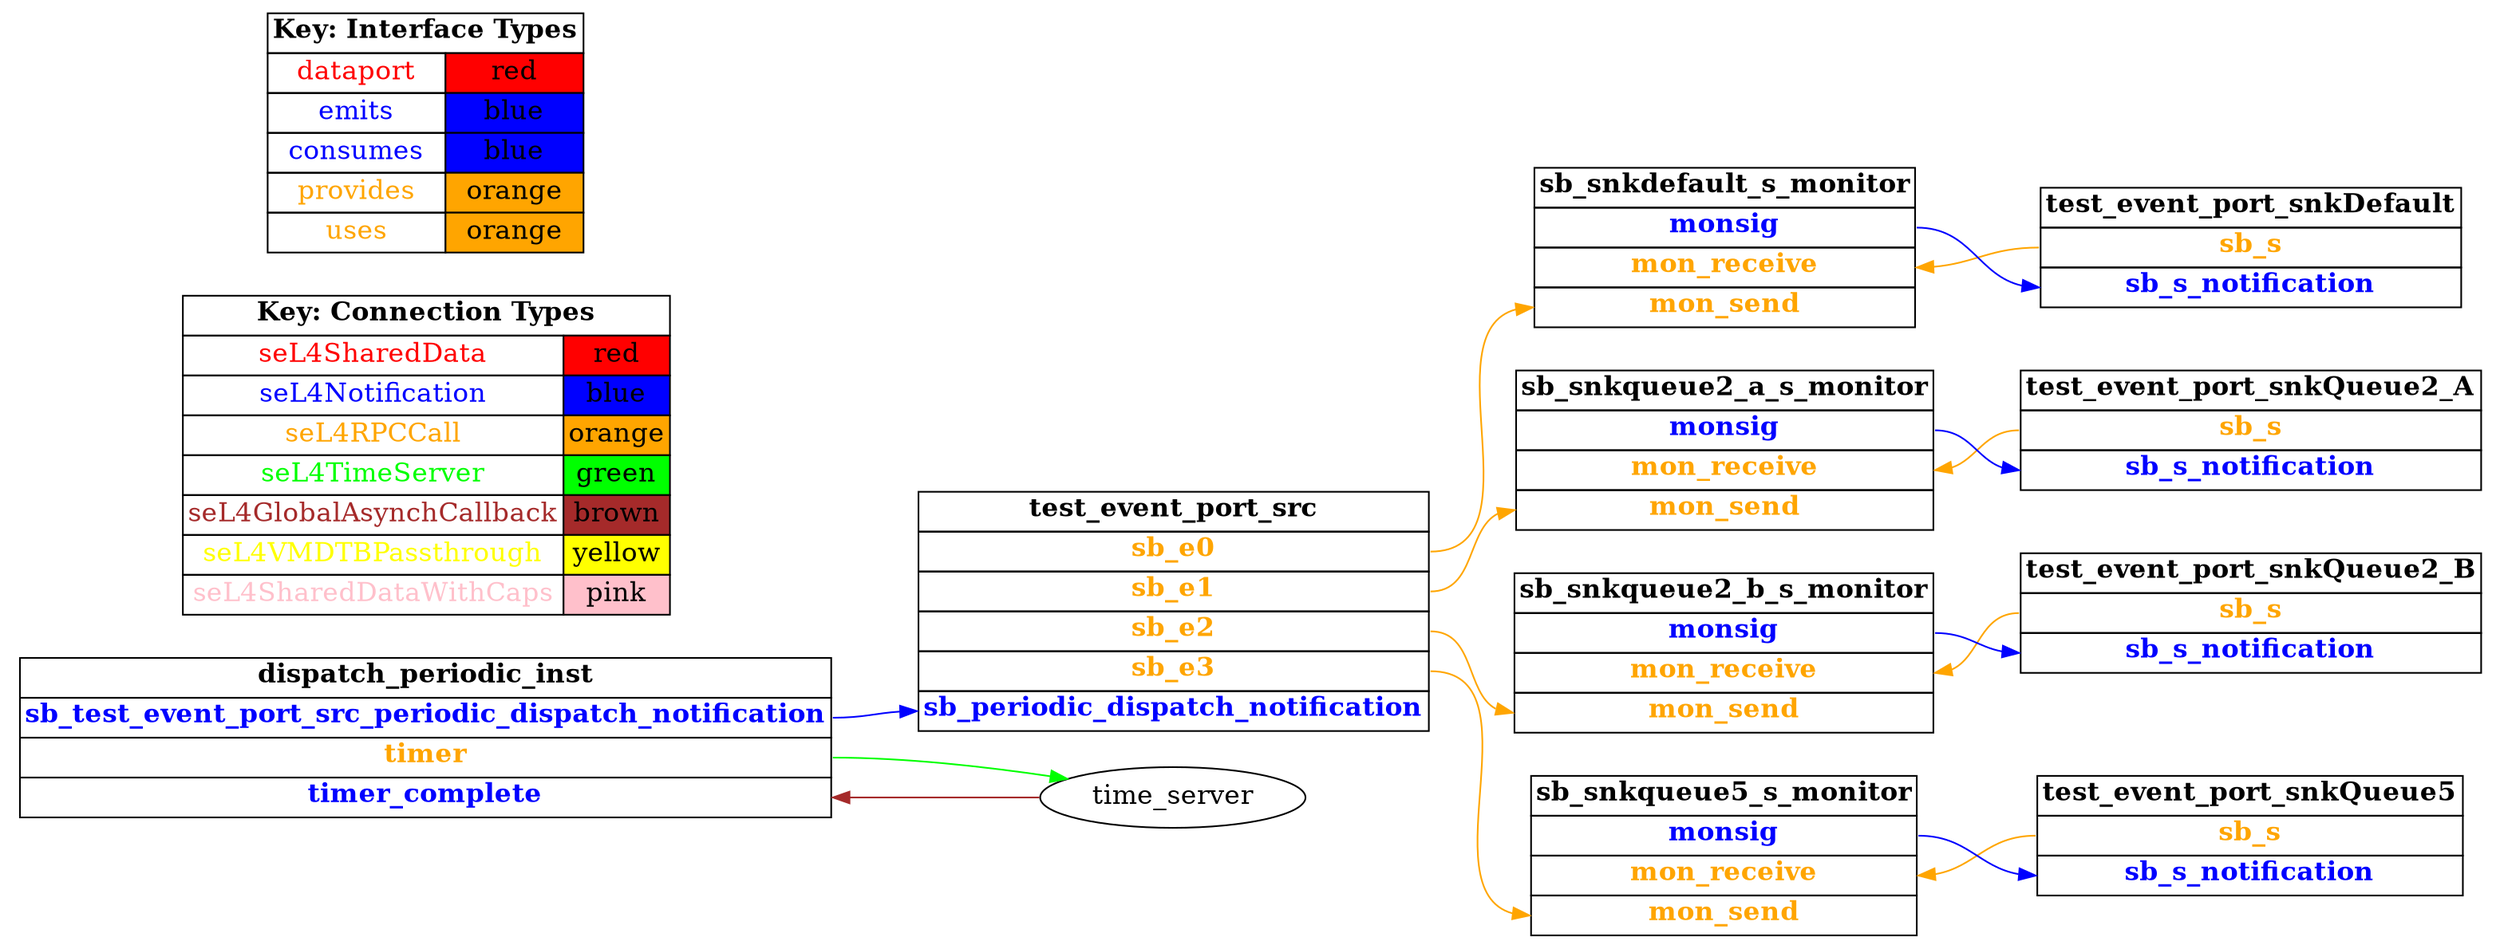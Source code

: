 digraph g {
graph [
  overlap = false,
  rankdir = "LR"
];
node [
  fontsize = "16",
  shape = "ellipse"
];
edge [
];

test_event_port_src [
  label=<
    <TABLE BORDER="0" CELLBORDER="1" CELLSPACING="0">
      <TR><TD><B>test_event_port_src</B></TD></TR>
      <TR><TD PORT="sb_e0"><FONT COLOR="orange"><B>sb_e0</B></FONT></TD></TR>
      <TR><TD PORT="sb_e1"><FONT COLOR="orange"><B>sb_e1</B></FONT></TD></TR>
      <TR><TD PORT="sb_e2"><FONT COLOR="orange"><B>sb_e2</B></FONT></TD></TR>
      <TR><TD PORT="sb_e3"><FONT COLOR="orange"><B>sb_e3</B></FONT></TD></TR>
      <TR><TD PORT="sb_periodic_dispatch_notification"><FONT COLOR="blue"><B>sb_periodic_dispatch_notification</B></FONT></TD></TR>"
    </TABLE>
  >
  shape=plaintext
];

test_event_port_snkDefault [
  label=<
    <TABLE BORDER="0" CELLBORDER="1" CELLSPACING="0">
      <TR><TD><B>test_event_port_snkDefault</B></TD></TR>
      <TR><TD PORT="sb_s"><FONT COLOR="orange"><B>sb_s</B></FONT></TD></TR>
      <TR><TD PORT="sb_s_notification"><FONT COLOR="blue"><B>sb_s_notification</B></FONT></TD></TR>"
    </TABLE>
  >
  shape=plaintext
];

test_event_port_snkQueue2_A [
  label=<
    <TABLE BORDER="0" CELLBORDER="1" CELLSPACING="0">
      <TR><TD><B>test_event_port_snkQueue2_A</B></TD></TR>
      <TR><TD PORT="sb_s"><FONT COLOR="orange"><B>sb_s</B></FONT></TD></TR>
      <TR><TD PORT="sb_s_notification"><FONT COLOR="blue"><B>sb_s_notification</B></FONT></TD></TR>"
    </TABLE>
  >
  shape=plaintext
];

test_event_port_snkQueue2_B [
  label=<
    <TABLE BORDER="0" CELLBORDER="1" CELLSPACING="0">
      <TR><TD><B>test_event_port_snkQueue2_B</B></TD></TR>
      <TR><TD PORT="sb_s"><FONT COLOR="orange"><B>sb_s</B></FONT></TD></TR>
      <TR><TD PORT="sb_s_notification"><FONT COLOR="blue"><B>sb_s_notification</B></FONT></TD></TR>"
    </TABLE>
  >
  shape=plaintext
];

test_event_port_snkQueue5 [
  label=<
    <TABLE BORDER="0" CELLBORDER="1" CELLSPACING="0">
      <TR><TD><B>test_event_port_snkQueue5</B></TD></TR>
      <TR><TD PORT="sb_s"><FONT COLOR="orange"><B>sb_s</B></FONT></TD></TR>
      <TR><TD PORT="sb_s_notification"><FONT COLOR="blue"><B>sb_s_notification</B></FONT></TD></TR>"
    </TABLE>
  >
  shape=plaintext
];

sb_snkdefault_s_monitor [
  label=<
    <TABLE BORDER="0" CELLBORDER="1" CELLSPACING="0">
      <TR><TD><B>sb_snkdefault_s_monitor</B></TD></TR>
      <TR><TD PORT="monsig"><FONT COLOR="blue"><B>monsig</B></FONT></TD></TR>
      <TR><TD PORT="mon_receive"><FONT COLOR="orange"><B>mon_receive</B></FONT></TD></TR>
      <TR><TD PORT="mon_send"><FONT COLOR="orange"><B>mon_send</B></FONT></TD></TR>"
    </TABLE>
  >
  shape=plaintext
];

sb_snkqueue2_a_s_monitor [
  label=<
    <TABLE BORDER="0" CELLBORDER="1" CELLSPACING="0">
      <TR><TD><B>sb_snkqueue2_a_s_monitor</B></TD></TR>
      <TR><TD PORT="monsig"><FONT COLOR="blue"><B>monsig</B></FONT></TD></TR>
      <TR><TD PORT="mon_receive"><FONT COLOR="orange"><B>mon_receive</B></FONT></TD></TR>
      <TR><TD PORT="mon_send"><FONT COLOR="orange"><B>mon_send</B></FONT></TD></TR>"
    </TABLE>
  >
  shape=plaintext
];

sb_snkqueue2_b_s_monitor [
  label=<
    <TABLE BORDER="0" CELLBORDER="1" CELLSPACING="0">
      <TR><TD><B>sb_snkqueue2_b_s_monitor</B></TD></TR>
      <TR><TD PORT="monsig"><FONT COLOR="blue"><B>monsig</B></FONT></TD></TR>
      <TR><TD PORT="mon_receive"><FONT COLOR="orange"><B>mon_receive</B></FONT></TD></TR>
      <TR><TD PORT="mon_send"><FONT COLOR="orange"><B>mon_send</B></FONT></TD></TR>"
    </TABLE>
  >
  shape=plaintext
];

sb_snkqueue5_s_monitor [
  label=<
    <TABLE BORDER="0" CELLBORDER="1" CELLSPACING="0">
      <TR><TD><B>sb_snkqueue5_s_monitor</B></TD></TR>
      <TR><TD PORT="monsig"><FONT COLOR="blue"><B>monsig</B></FONT></TD></TR>
      <TR><TD PORT="mon_receive"><FONT COLOR="orange"><B>mon_receive</B></FONT></TD></TR>
      <TR><TD PORT="mon_send"><FONT COLOR="orange"><B>mon_send</B></FONT></TD></TR>"
    </TABLE>
  >
  shape=plaintext
];

dispatch_periodic_inst [
  label=<
    <TABLE BORDER="0" CELLBORDER="1" CELLSPACING="0">
      <TR><TD><B>dispatch_periodic_inst</B></TD></TR>
      <TR><TD PORT="sb_test_event_port_src_periodic_dispatch_notification"><FONT COLOR="blue"><B>sb_test_event_port_src_periodic_dispatch_notification</B></FONT></TD></TR>
      <TR><TD PORT="timer"><FONT COLOR="orange"><B>timer</B></FONT></TD></TR>
      <TR><TD PORT="timer_complete"><FONT COLOR="blue"><B>timer_complete</B></FONT></TD></TR>"
    </TABLE>
  >
  shape=plaintext
];

connectiontypekey [
  label=<
   <TABLE BORDER="0" CELLBORDER="1" CELLSPACING="0">
     <TR><TD COLSPAN="2"><B>Key: Connection Types</B></TD></TR>
     <TR><TD><FONT COLOR="red">seL4SharedData</FONT></TD><TD BGCOLOR="red">red</TD></TR>
     <TR><TD><FONT COLOR="blue">seL4Notification</FONT></TD><TD BGCOLOR="blue">blue</TD></TR>
     <TR><TD><FONT COLOR="orange">seL4RPCCall</FONT></TD><TD BGCOLOR="orange">orange</TD></TR>
     <TR><TD><FONT COLOR="green">seL4TimeServer</FONT></TD><TD BGCOLOR="green">green</TD></TR>
     <TR><TD><FONT COLOR="brown">seL4GlobalAsynchCallback</FONT></TD><TD BGCOLOR="brown">brown</TD></TR>
     <TR><TD><FONT COLOR="yellow">seL4VMDTBPassthrough</FONT></TD><TD BGCOLOR="yellow">yellow</TD></TR>
     <TR><TD><FONT COLOR="pink">seL4SharedDataWithCaps</FONT></TD><TD BGCOLOR="pink">pink</TD></TR>
   </TABLE>
  >
  shape=plaintext
];

interfacetypekey [
  label=<
   <TABLE BORDER="0" CELLBORDER="1" CELLSPACING="0">
     <TR><TD COLSPAN="2"><B>Key: Interface Types</B></TD></TR>
     <TR><TD><FONT COLOR="red">dataport</FONT></TD><TD BGCOLOR="red">red</TD></TR>
     <TR><TD><FONT COLOR="blue">emits</FONT></TD><TD BGCOLOR="blue">blue</TD></TR>
     <TR><TD><FONT COLOR="blue">consumes</FONT></TD><TD BGCOLOR="blue">blue</TD></TR>
     <TR><TD><FONT COLOR="orange">provides</FONT></TD><TD BGCOLOR="orange">orange</TD></TR>
     <TR><TD><FONT COLOR="orange">uses</FONT></TD><TD BGCOLOR="orange">orange</TD></TR>
   </TABLE>
  >
  shape=plaintext
];

"test_event_port_src":sb_e0 -> "sb_snkdefault_s_monitor":mon_send [
  color="orange"
  //label = "seL4RPCCall"
  id = conn1

];

"test_event_port_snkDefault":sb_s -> "sb_snkdefault_s_monitor":mon_receive [
  color="orange"
  //label = "seL4RPCCall"
  id = conn2

];

"sb_snkdefault_s_monitor":monsig -> "test_event_port_snkDefault":sb_s_notification [
  color="blue"
  //label = "seL4Notification"
  id = conn3

];

"test_event_port_src":sb_e1 -> "sb_snkqueue2_a_s_monitor":mon_send [
  color="orange"
  //label = "seL4RPCCall"
  id = conn4

];

"test_event_port_snkQueue2_A":sb_s -> "sb_snkqueue2_a_s_monitor":mon_receive [
  color="orange"
  //label = "seL4RPCCall"
  id = conn5

];

"sb_snkqueue2_a_s_monitor":monsig -> "test_event_port_snkQueue2_A":sb_s_notification [
  color="blue"
  //label = "seL4Notification"
  id = conn6

];

"test_event_port_src":sb_e2 -> "sb_snkqueue2_b_s_monitor":mon_send [
  color="orange"
  //label = "seL4RPCCall"
  id = conn7

];

"test_event_port_snkQueue2_B":sb_s -> "sb_snkqueue2_b_s_monitor":mon_receive [
  color="orange"
  //label = "seL4RPCCall"
  id = conn8

];

"sb_snkqueue2_b_s_monitor":monsig -> "test_event_port_snkQueue2_B":sb_s_notification [
  color="blue"
  //label = "seL4Notification"
  id = conn9

];

"test_event_port_src":sb_e3 -> "sb_snkqueue5_s_monitor":mon_send [
  color="orange"
  //label = "seL4RPCCall"
  id = conn10

];

"test_event_port_snkQueue5":sb_s -> "sb_snkqueue5_s_monitor":mon_receive [
  color="orange"
  //label = "seL4RPCCall"
  id = conn11

];

"sb_snkqueue5_s_monitor":monsig -> "test_event_port_snkQueue5":sb_s_notification [
  color="blue"
  //label = "seL4Notification"
  id = conn12

];

"dispatch_periodic_inst":sb_test_event_port_src_periodic_dispatch_notification -> "test_event_port_src":sb_periodic_dispatch_notification [
  color="blue"
  //label = "seL4Notification"
  id = conn13

];

"dispatch_periodic_inst":timer -> "time_server":the_timer [
  color="green"
  //label = "seL4TimeServer"
  id = conn14

];

"time_server":timer_notification -> "dispatch_periodic_inst":timer_complete [
  color="brown"
  //label = "seL4GlobalAsynchCallback"
  id = conn15

];

}